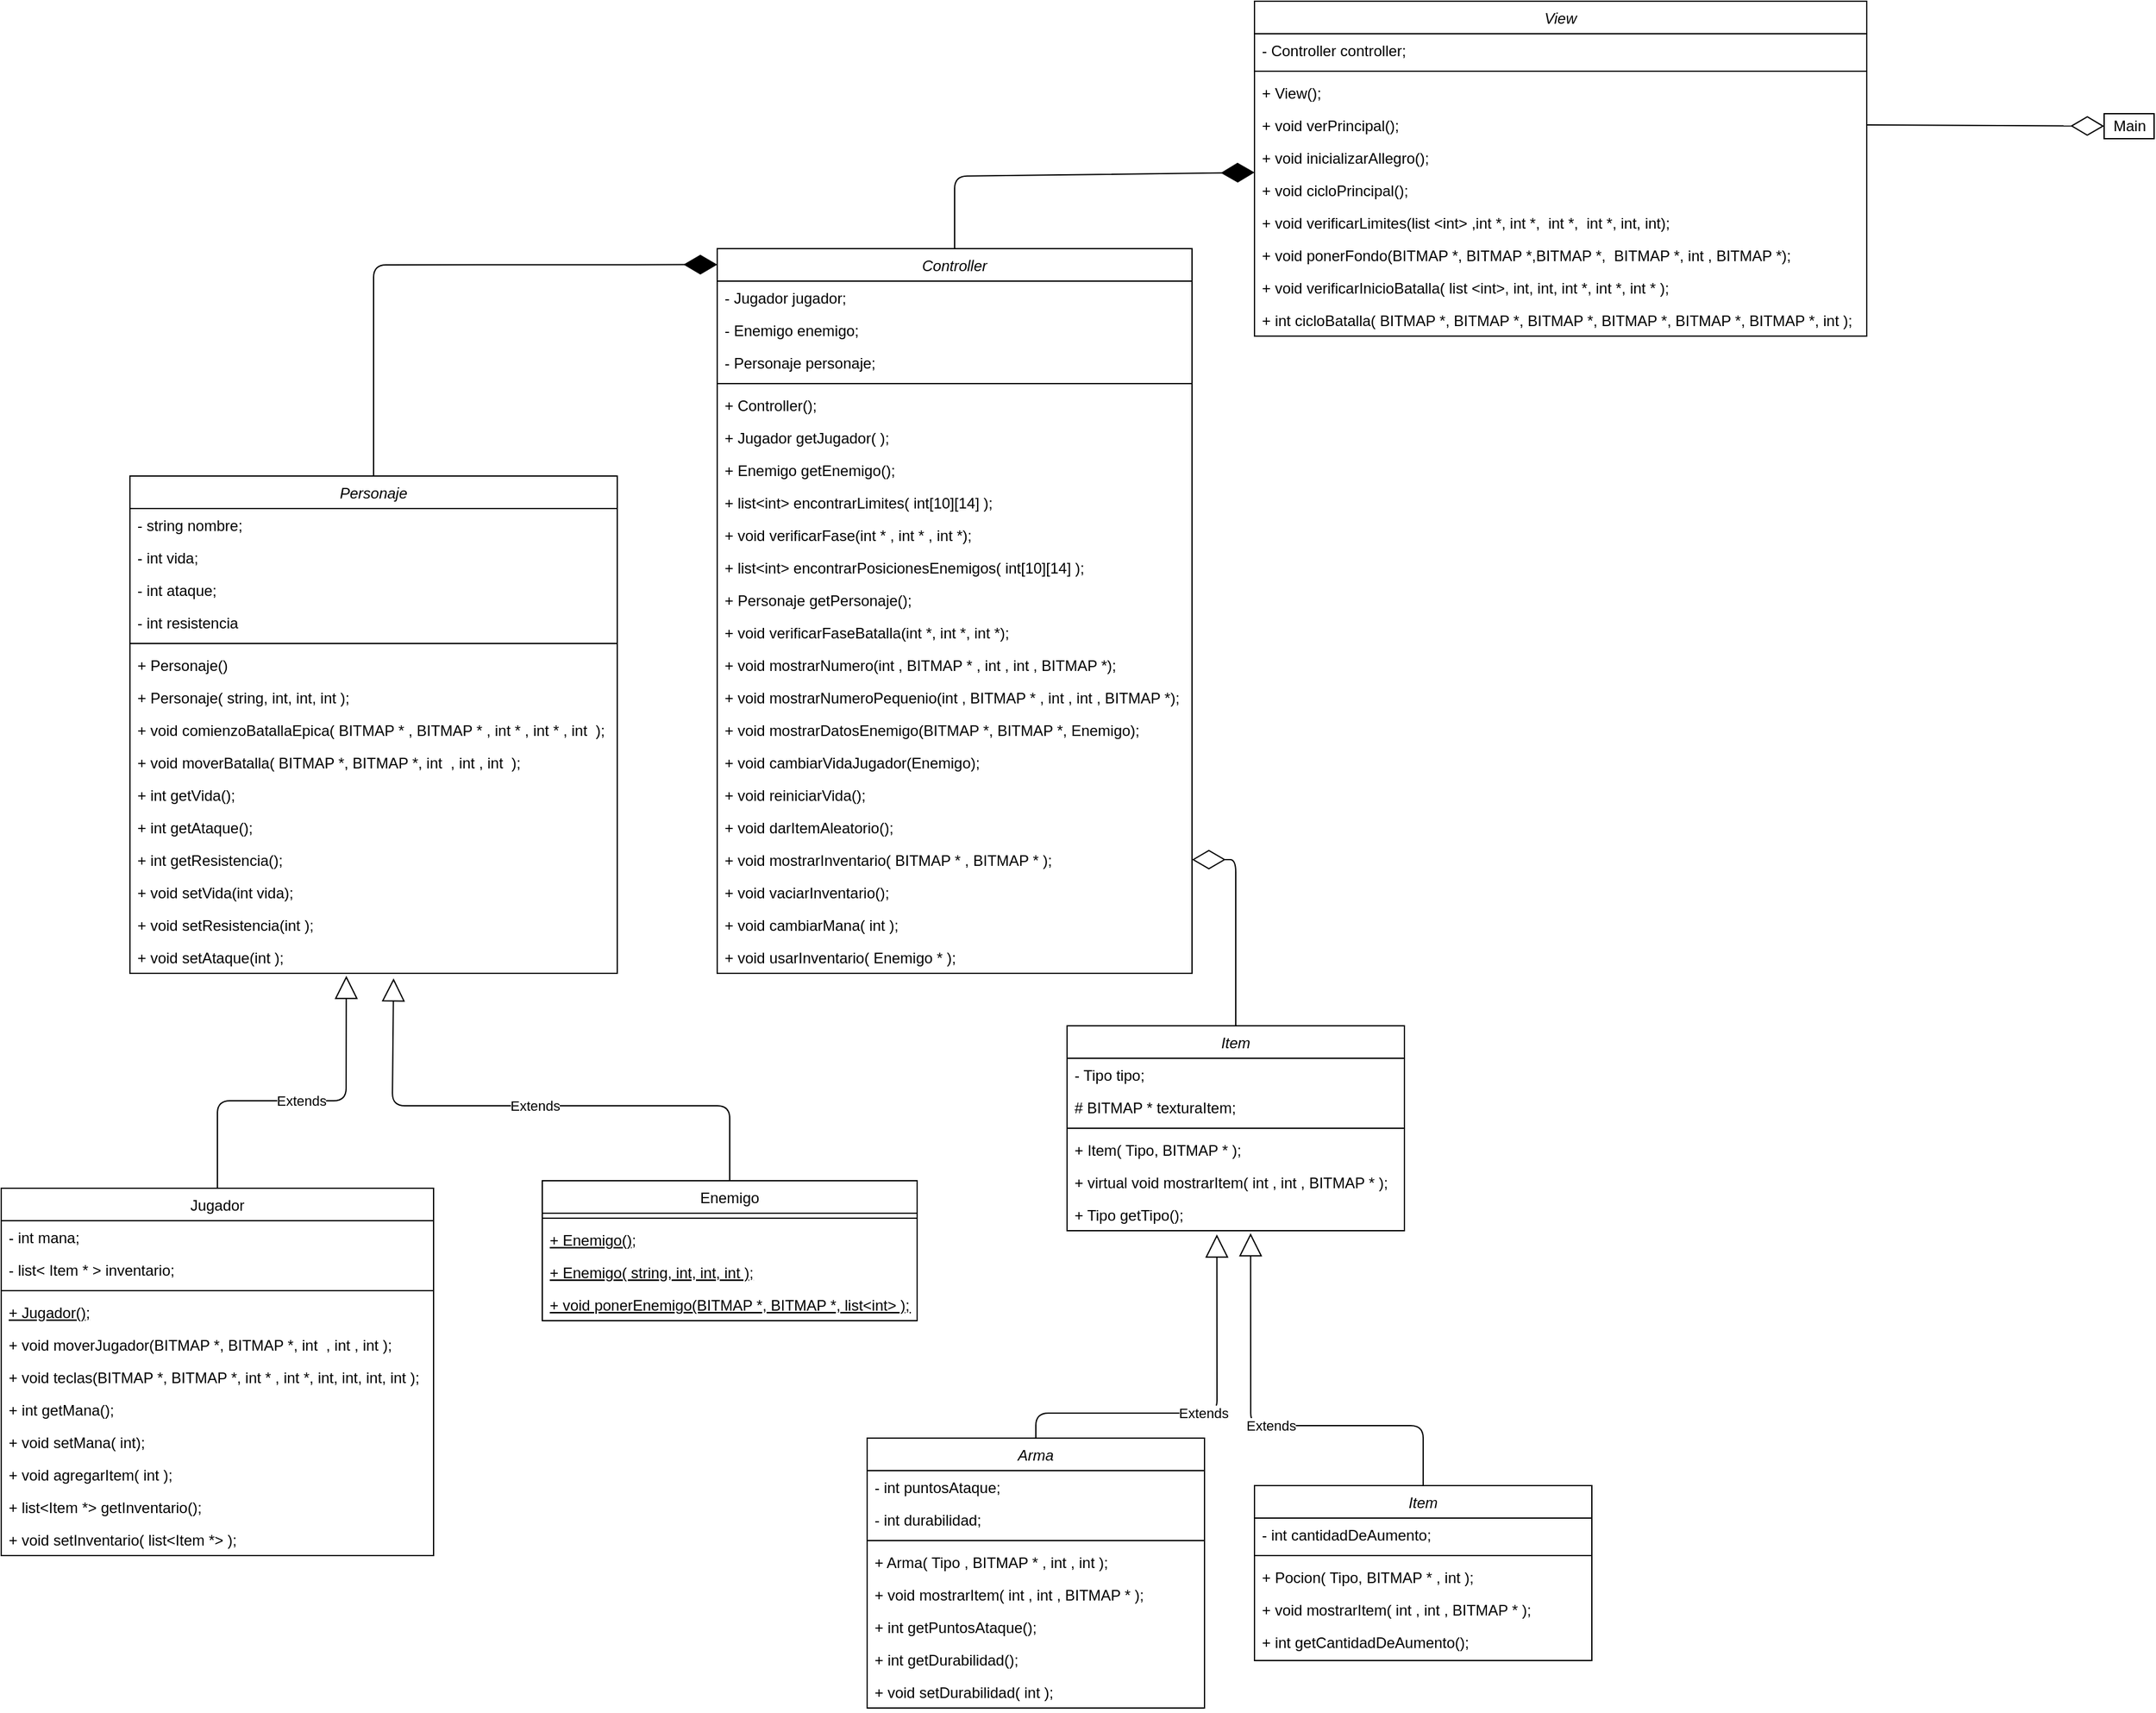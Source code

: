 <mxfile version="14.7.3" type="github">
  <diagram id="C5RBs43oDa-KdzZeNtuy" name="Page-1">
    <mxGraphModel dx="1422" dy="794" grid="1" gridSize="10" guides="1" tooltips="1" connect="1" arrows="1" fold="1" page="1" pageScale="1" pageWidth="1200" pageHeight="1920" math="0" shadow="0">
      <root>
        <mxCell id="WIyWlLk6GJQsqaUBKTNV-0" />
        <mxCell id="WIyWlLk6GJQsqaUBKTNV-1" parent="WIyWlLk6GJQsqaUBKTNV-0" />
        <mxCell id="zkfFHV4jXpPFQw0GAbJ--0" value="Personaje" style="swimlane;fontStyle=2;align=center;verticalAlign=top;childLayout=stackLayout;horizontal=1;startSize=26;horizontalStack=0;resizeParent=1;resizeLast=0;collapsible=1;marginBottom=0;rounded=0;shadow=0;strokeWidth=1;" parent="WIyWlLk6GJQsqaUBKTNV-1" vertex="1">
          <mxGeometry x="530" y="400" width="390" height="398" as="geometry">
            <mxRectangle x="24" y="20" width="160" height="26" as="alternateBounds" />
          </mxGeometry>
        </mxCell>
        <mxCell id="zkfFHV4jXpPFQw0GAbJ--1" value="- string nombre;" style="text;align=left;verticalAlign=top;spacingLeft=4;spacingRight=4;overflow=hidden;rotatable=0;points=[[0,0.5],[1,0.5]];portConstraint=eastwest;" parent="zkfFHV4jXpPFQw0GAbJ--0" vertex="1">
          <mxGeometry y="26" width="390" height="26" as="geometry" />
        </mxCell>
        <mxCell id="zkfFHV4jXpPFQw0GAbJ--2" value="- int vida;" style="text;align=left;verticalAlign=top;spacingLeft=4;spacingRight=4;overflow=hidden;rotatable=0;points=[[0,0.5],[1,0.5]];portConstraint=eastwest;rounded=0;shadow=0;html=0;" parent="zkfFHV4jXpPFQw0GAbJ--0" vertex="1">
          <mxGeometry y="52" width="390" height="26" as="geometry" />
        </mxCell>
        <mxCell id="zkfFHV4jXpPFQw0GAbJ--3" value="- int ataque;" style="text;align=left;verticalAlign=top;spacingLeft=4;spacingRight=4;overflow=hidden;rotatable=0;points=[[0,0.5],[1,0.5]];portConstraint=eastwest;rounded=0;shadow=0;html=0;" parent="zkfFHV4jXpPFQw0GAbJ--0" vertex="1">
          <mxGeometry y="78" width="390" height="26" as="geometry" />
        </mxCell>
        <mxCell id="rEMpUT1EceFs5dkApkyK-1" value="- int resistencia" style="text;align=left;verticalAlign=top;spacingLeft=4;spacingRight=4;overflow=hidden;rotatable=0;points=[[0,0.5],[1,0.5]];portConstraint=eastwest;rounded=0;shadow=0;html=0;" vertex="1" parent="zkfFHV4jXpPFQw0GAbJ--0">
          <mxGeometry y="104" width="390" height="26" as="geometry" />
        </mxCell>
        <mxCell id="zkfFHV4jXpPFQw0GAbJ--4" value="" style="line;html=1;strokeWidth=1;align=left;verticalAlign=middle;spacingTop=-1;spacingLeft=3;spacingRight=3;rotatable=0;labelPosition=right;points=[];portConstraint=eastwest;" parent="zkfFHV4jXpPFQw0GAbJ--0" vertex="1">
          <mxGeometry y="130" width="390" height="8" as="geometry" />
        </mxCell>
        <mxCell id="zkfFHV4jXpPFQw0GAbJ--5" value="+ Personaje()" style="text;align=left;verticalAlign=top;spacingLeft=4;spacingRight=4;overflow=hidden;rotatable=0;points=[[0,0.5],[1,0.5]];portConstraint=eastwest;" parent="zkfFHV4jXpPFQw0GAbJ--0" vertex="1">
          <mxGeometry y="138" width="390" height="26" as="geometry" />
        </mxCell>
        <mxCell id="rEMpUT1EceFs5dkApkyK-3" value="+ Personaje( string, int, int, int );" style="text;align=left;verticalAlign=top;spacingLeft=4;spacingRight=4;overflow=hidden;rotatable=0;points=[[0,0.5],[1,0.5]];portConstraint=eastwest;" vertex="1" parent="zkfFHV4jXpPFQw0GAbJ--0">
          <mxGeometry y="164" width="390" height="26" as="geometry" />
        </mxCell>
        <mxCell id="rEMpUT1EceFs5dkApkyK-5" value="+ void comienzoBatallaEpica( BITMAP * , BITMAP * , int * , int * , int  );" style="text;align=left;verticalAlign=top;spacingLeft=4;spacingRight=4;overflow=hidden;rotatable=0;points=[[0,0.5],[1,0.5]];portConstraint=eastwest;" vertex="1" parent="zkfFHV4jXpPFQw0GAbJ--0">
          <mxGeometry y="190" width="390" height="26" as="geometry" />
        </mxCell>
        <mxCell id="rEMpUT1EceFs5dkApkyK-6" value="+ void moverBatalla( BITMAP *, BITMAP *, int  , int , int  );" style="text;align=left;verticalAlign=top;spacingLeft=4;spacingRight=4;overflow=hidden;rotatable=0;points=[[0,0.5],[1,0.5]];portConstraint=eastwest;" vertex="1" parent="zkfFHV4jXpPFQw0GAbJ--0">
          <mxGeometry y="216" width="390" height="26" as="geometry" />
        </mxCell>
        <mxCell id="rEMpUT1EceFs5dkApkyK-7" value="+ int getVida();" style="text;align=left;verticalAlign=top;spacingLeft=4;spacingRight=4;overflow=hidden;rotatable=0;points=[[0,0.5],[1,0.5]];portConstraint=eastwest;" vertex="1" parent="zkfFHV4jXpPFQw0GAbJ--0">
          <mxGeometry y="242" width="390" height="26" as="geometry" />
        </mxCell>
        <mxCell id="rEMpUT1EceFs5dkApkyK-8" value="+ int getAtaque();" style="text;align=left;verticalAlign=top;spacingLeft=4;spacingRight=4;overflow=hidden;rotatable=0;points=[[0,0.5],[1,0.5]];portConstraint=eastwest;" vertex="1" parent="zkfFHV4jXpPFQw0GAbJ--0">
          <mxGeometry y="268" width="390" height="26" as="geometry" />
        </mxCell>
        <mxCell id="rEMpUT1EceFs5dkApkyK-9" value="+ int getResistencia();" style="text;align=left;verticalAlign=top;spacingLeft=4;spacingRight=4;overflow=hidden;rotatable=0;points=[[0,0.5],[1,0.5]];portConstraint=eastwest;" vertex="1" parent="zkfFHV4jXpPFQw0GAbJ--0">
          <mxGeometry y="294" width="390" height="26" as="geometry" />
        </mxCell>
        <mxCell id="rEMpUT1EceFs5dkApkyK-15" value="+ void setVida(int vida);" style="text;align=left;verticalAlign=top;spacingLeft=4;spacingRight=4;overflow=hidden;rotatable=0;points=[[0,0.5],[1,0.5]];portConstraint=eastwest;" vertex="1" parent="zkfFHV4jXpPFQw0GAbJ--0">
          <mxGeometry y="320" width="390" height="26" as="geometry" />
        </mxCell>
        <mxCell id="rEMpUT1EceFs5dkApkyK-16" value="+ void setResistencia(int );" style="text;align=left;verticalAlign=top;spacingLeft=4;spacingRight=4;overflow=hidden;rotatable=0;points=[[0,0.5],[1,0.5]];portConstraint=eastwest;" vertex="1" parent="zkfFHV4jXpPFQw0GAbJ--0">
          <mxGeometry y="346" width="390" height="26" as="geometry" />
        </mxCell>
        <mxCell id="rEMpUT1EceFs5dkApkyK-4" value="+ void setAtaque(int );" style="text;align=left;verticalAlign=top;spacingLeft=4;spacingRight=4;overflow=hidden;rotatable=0;points=[[0,0.5],[1,0.5]];portConstraint=eastwest;" vertex="1" parent="zkfFHV4jXpPFQw0GAbJ--0">
          <mxGeometry y="372" width="390" height="26" as="geometry" />
        </mxCell>
        <mxCell id="zkfFHV4jXpPFQw0GAbJ--6" value="Jugador" style="swimlane;fontStyle=0;align=center;verticalAlign=top;childLayout=stackLayout;horizontal=1;startSize=26;horizontalStack=0;resizeParent=1;resizeLast=0;collapsible=1;marginBottom=0;rounded=0;shadow=0;strokeWidth=1;" parent="WIyWlLk6GJQsqaUBKTNV-1" vertex="1">
          <mxGeometry x="427" y="970" width="346" height="294" as="geometry">
            <mxRectangle x="130" y="380" width="160" height="26" as="alternateBounds" />
          </mxGeometry>
        </mxCell>
        <mxCell id="zkfFHV4jXpPFQw0GAbJ--7" value="- int mana;" style="text;align=left;verticalAlign=top;spacingLeft=4;spacingRight=4;overflow=hidden;rotatable=0;points=[[0,0.5],[1,0.5]];portConstraint=eastwest;" parent="zkfFHV4jXpPFQw0GAbJ--6" vertex="1">
          <mxGeometry y="26" width="346" height="26" as="geometry" />
        </mxCell>
        <mxCell id="zkfFHV4jXpPFQw0GAbJ--8" value="- list&lt; Item * &gt; inventario;" style="text;align=left;verticalAlign=top;spacingLeft=4;spacingRight=4;overflow=hidden;rotatable=0;points=[[0,0.5],[1,0.5]];portConstraint=eastwest;rounded=0;shadow=0;html=0;" parent="zkfFHV4jXpPFQw0GAbJ--6" vertex="1">
          <mxGeometry y="52" width="346" height="26" as="geometry" />
        </mxCell>
        <mxCell id="zkfFHV4jXpPFQw0GAbJ--9" value="" style="line;html=1;strokeWidth=1;align=left;verticalAlign=middle;spacingTop=-1;spacingLeft=3;spacingRight=3;rotatable=0;labelPosition=right;points=[];portConstraint=eastwest;" parent="zkfFHV4jXpPFQw0GAbJ--6" vertex="1">
          <mxGeometry y="78" width="346" height="8" as="geometry" />
        </mxCell>
        <mxCell id="zkfFHV4jXpPFQw0GAbJ--10" value="+ Jugador();" style="text;align=left;verticalAlign=top;spacingLeft=4;spacingRight=4;overflow=hidden;rotatable=0;points=[[0,0.5],[1,0.5]];portConstraint=eastwest;fontStyle=4" parent="zkfFHV4jXpPFQw0GAbJ--6" vertex="1">
          <mxGeometry y="86" width="346" height="26" as="geometry" />
        </mxCell>
        <mxCell id="zkfFHV4jXpPFQw0GAbJ--11" value="+ void moverJugador(BITMAP *, BITMAP *, int  , int , int );" style="text;align=left;verticalAlign=top;spacingLeft=4;spacingRight=4;overflow=hidden;rotatable=0;points=[[0,0.5],[1,0.5]];portConstraint=eastwest;" parent="zkfFHV4jXpPFQw0GAbJ--6" vertex="1">
          <mxGeometry y="112" width="346" height="26" as="geometry" />
        </mxCell>
        <mxCell id="rEMpUT1EceFs5dkApkyK-18" value="+ void teclas(BITMAP *, BITMAP *, int * , int *, int, int, int, int );" style="text;align=left;verticalAlign=top;spacingLeft=4;spacingRight=4;overflow=hidden;rotatable=0;points=[[0,0.5],[1,0.5]];portConstraint=eastwest;" vertex="1" parent="zkfFHV4jXpPFQw0GAbJ--6">
          <mxGeometry y="138" width="346" height="26" as="geometry" />
        </mxCell>
        <mxCell id="rEMpUT1EceFs5dkApkyK-19" value="+ int getMana();" style="text;align=left;verticalAlign=top;spacingLeft=4;spacingRight=4;overflow=hidden;rotatable=0;points=[[0,0.5],[1,0.5]];portConstraint=eastwest;" vertex="1" parent="zkfFHV4jXpPFQw0GAbJ--6">
          <mxGeometry y="164" width="346" height="26" as="geometry" />
        </mxCell>
        <mxCell id="rEMpUT1EceFs5dkApkyK-20" value="+ void setMana( int);" style="text;align=left;verticalAlign=top;spacingLeft=4;spacingRight=4;overflow=hidden;rotatable=0;points=[[0,0.5],[1,0.5]];portConstraint=eastwest;" vertex="1" parent="zkfFHV4jXpPFQw0GAbJ--6">
          <mxGeometry y="190" width="346" height="26" as="geometry" />
        </mxCell>
        <mxCell id="rEMpUT1EceFs5dkApkyK-21" value="+ void agregarItem( int );" style="text;align=left;verticalAlign=top;spacingLeft=4;spacingRight=4;overflow=hidden;rotatable=0;points=[[0,0.5],[1,0.5]];portConstraint=eastwest;" vertex="1" parent="zkfFHV4jXpPFQw0GAbJ--6">
          <mxGeometry y="216" width="346" height="26" as="geometry" />
        </mxCell>
        <mxCell id="rEMpUT1EceFs5dkApkyK-22" value="+ list&lt;Item *&gt; getInventario();" style="text;align=left;verticalAlign=top;spacingLeft=4;spacingRight=4;overflow=hidden;rotatable=0;points=[[0,0.5],[1,0.5]];portConstraint=eastwest;" vertex="1" parent="zkfFHV4jXpPFQw0GAbJ--6">
          <mxGeometry y="242" width="346" height="26" as="geometry" />
        </mxCell>
        <mxCell id="rEMpUT1EceFs5dkApkyK-23" value="+ void setInventario( list&lt;Item *&gt; );" style="text;align=left;verticalAlign=top;spacingLeft=4;spacingRight=4;overflow=hidden;rotatable=0;points=[[0,0.5],[1,0.5]];portConstraint=eastwest;" vertex="1" parent="zkfFHV4jXpPFQw0GAbJ--6">
          <mxGeometry y="268" width="346" height="26" as="geometry" />
        </mxCell>
        <mxCell id="zkfFHV4jXpPFQw0GAbJ--13" value="Enemigo" style="swimlane;fontStyle=0;align=center;verticalAlign=top;childLayout=stackLayout;horizontal=1;startSize=26;horizontalStack=0;resizeParent=1;resizeLast=0;collapsible=1;marginBottom=0;rounded=0;shadow=0;strokeWidth=1;" parent="WIyWlLk6GJQsqaUBKTNV-1" vertex="1">
          <mxGeometry x="860" y="964" width="300" height="112" as="geometry">
            <mxRectangle x="340" y="380" width="170" height="26" as="alternateBounds" />
          </mxGeometry>
        </mxCell>
        <mxCell id="zkfFHV4jXpPFQw0GAbJ--15" value="" style="line;html=1;strokeWidth=1;align=left;verticalAlign=middle;spacingTop=-1;spacingLeft=3;spacingRight=3;rotatable=0;labelPosition=right;points=[];portConstraint=eastwest;" parent="zkfFHV4jXpPFQw0GAbJ--13" vertex="1">
          <mxGeometry y="26" width="300" height="8" as="geometry" />
        </mxCell>
        <mxCell id="rEMpUT1EceFs5dkApkyK-25" value="+ Enemigo();" style="text;align=left;verticalAlign=top;spacingLeft=4;spacingRight=4;overflow=hidden;rotatable=0;points=[[0,0.5],[1,0.5]];portConstraint=eastwest;fontStyle=4" vertex="1" parent="zkfFHV4jXpPFQw0GAbJ--13">
          <mxGeometry y="34" width="300" height="26" as="geometry" />
        </mxCell>
        <mxCell id="rEMpUT1EceFs5dkApkyK-26" value="+ Enemigo( string, int, int, int );" style="text;align=left;verticalAlign=top;spacingLeft=4;spacingRight=4;overflow=hidden;rotatable=0;points=[[0,0.5],[1,0.5]];portConstraint=eastwest;fontStyle=4" vertex="1" parent="zkfFHV4jXpPFQw0GAbJ--13">
          <mxGeometry y="60" width="300" height="26" as="geometry" />
        </mxCell>
        <mxCell id="rEMpUT1EceFs5dkApkyK-27" value="+ void ponerEnemigo(BITMAP *, BITMAP *, list&lt;int&gt; );  " style="text;align=left;verticalAlign=top;spacingLeft=4;spacingRight=4;overflow=hidden;rotatable=0;points=[[0,0.5],[1,0.5]];portConstraint=eastwest;fontStyle=4;" vertex="1" parent="zkfFHV4jXpPFQw0GAbJ--13">
          <mxGeometry y="86" width="300" height="26" as="geometry" />
        </mxCell>
        <mxCell id="rEMpUT1EceFs5dkApkyK-28" value="Item" style="swimlane;fontStyle=2;align=center;verticalAlign=top;childLayout=stackLayout;horizontal=1;startSize=26;horizontalStack=0;resizeParent=1;resizeLast=0;collapsible=1;marginBottom=0;rounded=0;shadow=0;strokeWidth=1;" vertex="1" parent="WIyWlLk6GJQsqaUBKTNV-1">
          <mxGeometry x="1280" y="840" width="270" height="164" as="geometry">
            <mxRectangle x="24" y="20" width="160" height="26" as="alternateBounds" />
          </mxGeometry>
        </mxCell>
        <mxCell id="rEMpUT1EceFs5dkApkyK-29" value="- Tipo tipo;" style="text;align=left;verticalAlign=top;spacingLeft=4;spacingRight=4;overflow=hidden;rotatable=0;points=[[0,0.5],[1,0.5]];portConstraint=eastwest;" vertex="1" parent="rEMpUT1EceFs5dkApkyK-28">
          <mxGeometry y="26" width="270" height="26" as="geometry" />
        </mxCell>
        <mxCell id="rEMpUT1EceFs5dkApkyK-44" value="# BITMAP * texturaItem;" style="text;align=left;verticalAlign=top;spacingLeft=4;spacingRight=4;overflow=hidden;rotatable=0;points=[[0,0.5],[1,0.5]];portConstraint=eastwest;" vertex="1" parent="rEMpUT1EceFs5dkApkyK-28">
          <mxGeometry y="52" width="270" height="26" as="geometry" />
        </mxCell>
        <mxCell id="rEMpUT1EceFs5dkApkyK-33" value="" style="line;html=1;strokeWidth=1;align=left;verticalAlign=middle;spacingTop=-1;spacingLeft=3;spacingRight=3;rotatable=0;labelPosition=right;points=[];portConstraint=eastwest;" vertex="1" parent="rEMpUT1EceFs5dkApkyK-28">
          <mxGeometry y="78" width="270" height="8" as="geometry" />
        </mxCell>
        <mxCell id="rEMpUT1EceFs5dkApkyK-41" value="+ Item( Tipo, BITMAP * );" style="text;align=left;verticalAlign=top;spacingLeft=4;spacingRight=4;overflow=hidden;rotatable=0;points=[[0,0.5],[1,0.5]];portConstraint=eastwest;" vertex="1" parent="rEMpUT1EceFs5dkApkyK-28">
          <mxGeometry y="86" width="270" height="26" as="geometry" />
        </mxCell>
        <mxCell id="rEMpUT1EceFs5dkApkyK-42" value="+ virtual void mostrarItem( int , int , BITMAP * );" style="text;align=left;verticalAlign=top;spacingLeft=4;spacingRight=4;overflow=hidden;rotatable=0;points=[[0,0.5],[1,0.5]];portConstraint=eastwest;" vertex="1" parent="rEMpUT1EceFs5dkApkyK-28">
          <mxGeometry y="112" width="270" height="26" as="geometry" />
        </mxCell>
        <mxCell id="rEMpUT1EceFs5dkApkyK-43" value="+ Tipo getTipo();" style="text;align=left;verticalAlign=top;spacingLeft=4;spacingRight=4;overflow=hidden;rotatable=0;points=[[0,0.5],[1,0.5]];portConstraint=eastwest;" vertex="1" parent="rEMpUT1EceFs5dkApkyK-28">
          <mxGeometry y="138" width="270" height="26" as="geometry" />
        </mxCell>
        <mxCell id="rEMpUT1EceFs5dkApkyK-45" value="Arma" style="swimlane;fontStyle=2;align=center;verticalAlign=top;childLayout=stackLayout;horizontal=1;startSize=26;horizontalStack=0;resizeParent=1;resizeLast=0;collapsible=1;marginBottom=0;rounded=0;shadow=0;strokeWidth=1;" vertex="1" parent="WIyWlLk6GJQsqaUBKTNV-1">
          <mxGeometry x="1120" y="1170" width="270" height="216" as="geometry">
            <mxRectangle x="24" y="20" width="160" height="26" as="alternateBounds" />
          </mxGeometry>
        </mxCell>
        <mxCell id="rEMpUT1EceFs5dkApkyK-46" value="- int puntosAtaque;" style="text;align=left;verticalAlign=top;spacingLeft=4;spacingRight=4;overflow=hidden;rotatable=0;points=[[0,0.5],[1,0.5]];portConstraint=eastwest;" vertex="1" parent="rEMpUT1EceFs5dkApkyK-45">
          <mxGeometry y="26" width="270" height="26" as="geometry" />
        </mxCell>
        <mxCell id="rEMpUT1EceFs5dkApkyK-47" value="- int durabilidad;" style="text;align=left;verticalAlign=top;spacingLeft=4;spacingRight=4;overflow=hidden;rotatable=0;points=[[0,0.5],[1,0.5]];portConstraint=eastwest;" vertex="1" parent="rEMpUT1EceFs5dkApkyK-45">
          <mxGeometry y="52" width="270" height="26" as="geometry" />
        </mxCell>
        <mxCell id="rEMpUT1EceFs5dkApkyK-48" value="" style="line;html=1;strokeWidth=1;align=left;verticalAlign=middle;spacingTop=-1;spacingLeft=3;spacingRight=3;rotatable=0;labelPosition=right;points=[];portConstraint=eastwest;" vertex="1" parent="rEMpUT1EceFs5dkApkyK-45">
          <mxGeometry y="78" width="270" height="8" as="geometry" />
        </mxCell>
        <mxCell id="rEMpUT1EceFs5dkApkyK-49" value="+ Arma( Tipo , BITMAP * , int , int );" style="text;align=left;verticalAlign=top;spacingLeft=4;spacingRight=4;overflow=hidden;rotatable=0;points=[[0,0.5],[1,0.5]];portConstraint=eastwest;" vertex="1" parent="rEMpUT1EceFs5dkApkyK-45">
          <mxGeometry y="86" width="270" height="26" as="geometry" />
        </mxCell>
        <mxCell id="rEMpUT1EceFs5dkApkyK-50" value="+ void mostrarItem( int , int , BITMAP * );" style="text;align=left;verticalAlign=top;spacingLeft=4;spacingRight=4;overflow=hidden;rotatable=0;points=[[0,0.5],[1,0.5]];portConstraint=eastwest;" vertex="1" parent="rEMpUT1EceFs5dkApkyK-45">
          <mxGeometry y="112" width="270" height="26" as="geometry" />
        </mxCell>
        <mxCell id="rEMpUT1EceFs5dkApkyK-51" value="+ int getPuntosAtaque();" style="text;align=left;verticalAlign=top;spacingLeft=4;spacingRight=4;overflow=hidden;rotatable=0;points=[[0,0.5],[1,0.5]];portConstraint=eastwest;" vertex="1" parent="rEMpUT1EceFs5dkApkyK-45">
          <mxGeometry y="138" width="270" height="26" as="geometry" />
        </mxCell>
        <mxCell id="rEMpUT1EceFs5dkApkyK-52" value="+ int getDurabilidad();" style="text;align=left;verticalAlign=top;spacingLeft=4;spacingRight=4;overflow=hidden;rotatable=0;points=[[0,0.5],[1,0.5]];portConstraint=eastwest;" vertex="1" parent="rEMpUT1EceFs5dkApkyK-45">
          <mxGeometry y="164" width="270" height="26" as="geometry" />
        </mxCell>
        <mxCell id="rEMpUT1EceFs5dkApkyK-53" value="+ void setDurabilidad( int );" style="text;align=left;verticalAlign=top;spacingLeft=4;spacingRight=4;overflow=hidden;rotatable=0;points=[[0,0.5],[1,0.5]];portConstraint=eastwest;" vertex="1" parent="rEMpUT1EceFs5dkApkyK-45">
          <mxGeometry y="190" width="270" height="26" as="geometry" />
        </mxCell>
        <mxCell id="rEMpUT1EceFs5dkApkyK-55" value="Item" style="swimlane;fontStyle=2;align=center;verticalAlign=top;childLayout=stackLayout;horizontal=1;startSize=26;horizontalStack=0;resizeParent=1;resizeLast=0;collapsible=1;marginBottom=0;rounded=0;shadow=0;strokeWidth=1;" vertex="1" parent="WIyWlLk6GJQsqaUBKTNV-1">
          <mxGeometry x="1430" y="1208" width="270" height="140" as="geometry">
            <mxRectangle x="24" y="20" width="160" height="26" as="alternateBounds" />
          </mxGeometry>
        </mxCell>
        <mxCell id="rEMpUT1EceFs5dkApkyK-57" value="- int cantidadDeAumento;" style="text;align=left;verticalAlign=top;spacingLeft=4;spacingRight=4;overflow=hidden;rotatable=0;points=[[0,0.5],[1,0.5]];portConstraint=eastwest;" vertex="1" parent="rEMpUT1EceFs5dkApkyK-55">
          <mxGeometry y="26" width="270" height="26" as="geometry" />
        </mxCell>
        <mxCell id="rEMpUT1EceFs5dkApkyK-58" value="" style="line;html=1;strokeWidth=1;align=left;verticalAlign=middle;spacingTop=-1;spacingLeft=3;spacingRight=3;rotatable=0;labelPosition=right;points=[];portConstraint=eastwest;" vertex="1" parent="rEMpUT1EceFs5dkApkyK-55">
          <mxGeometry y="52" width="270" height="8" as="geometry" />
        </mxCell>
        <mxCell id="rEMpUT1EceFs5dkApkyK-59" value="+ Pocion( Tipo, BITMAP * , int );" style="text;align=left;verticalAlign=top;spacingLeft=4;spacingRight=4;overflow=hidden;rotatable=0;points=[[0,0.5],[1,0.5]];portConstraint=eastwest;" vertex="1" parent="rEMpUT1EceFs5dkApkyK-55">
          <mxGeometry y="60" width="270" height="26" as="geometry" />
        </mxCell>
        <mxCell id="rEMpUT1EceFs5dkApkyK-60" value="+ void mostrarItem( int , int , BITMAP * );" style="text;align=left;verticalAlign=top;spacingLeft=4;spacingRight=4;overflow=hidden;rotatable=0;points=[[0,0.5],[1,0.5]];portConstraint=eastwest;" vertex="1" parent="rEMpUT1EceFs5dkApkyK-55">
          <mxGeometry y="86" width="270" height="26" as="geometry" />
        </mxCell>
        <mxCell id="rEMpUT1EceFs5dkApkyK-61" value="+ int getCantidadDeAumento();" style="text;align=left;verticalAlign=top;spacingLeft=4;spacingRight=4;overflow=hidden;rotatable=0;points=[[0,0.5],[1,0.5]];portConstraint=eastwest;" vertex="1" parent="rEMpUT1EceFs5dkApkyK-55">
          <mxGeometry y="112" width="270" height="26" as="geometry" />
        </mxCell>
        <mxCell id="rEMpUT1EceFs5dkApkyK-64" value="Controller" style="swimlane;fontStyle=2;align=center;verticalAlign=top;childLayout=stackLayout;horizontal=1;startSize=26;horizontalStack=0;resizeParent=1;resizeLast=0;collapsible=1;marginBottom=0;rounded=0;shadow=0;strokeWidth=1;" vertex="1" parent="WIyWlLk6GJQsqaUBKTNV-1">
          <mxGeometry x="1000" y="218" width="380" height="580" as="geometry">
            <mxRectangle x="24" y="20" width="160" height="26" as="alternateBounds" />
          </mxGeometry>
        </mxCell>
        <mxCell id="rEMpUT1EceFs5dkApkyK-65" value="- Jugador jugador;" style="text;align=left;verticalAlign=top;spacingLeft=4;spacingRight=4;overflow=hidden;rotatable=0;points=[[0,0.5],[1,0.5]];portConstraint=eastwest;" vertex="1" parent="rEMpUT1EceFs5dkApkyK-64">
          <mxGeometry y="26" width="380" height="26" as="geometry" />
        </mxCell>
        <mxCell id="rEMpUT1EceFs5dkApkyK-66" value="- Enemigo enemigo;" style="text;align=left;verticalAlign=top;spacingLeft=4;spacingRight=4;overflow=hidden;rotatable=0;points=[[0,0.5],[1,0.5]];portConstraint=eastwest;" vertex="1" parent="rEMpUT1EceFs5dkApkyK-64">
          <mxGeometry y="52" width="380" height="26" as="geometry" />
        </mxCell>
        <mxCell id="rEMpUT1EceFs5dkApkyK-73" value="- Personaje personaje;" style="text;align=left;verticalAlign=top;spacingLeft=4;spacingRight=4;overflow=hidden;rotatable=0;points=[[0,0.5],[1,0.5]];portConstraint=eastwest;" vertex="1" parent="rEMpUT1EceFs5dkApkyK-64">
          <mxGeometry y="78" width="380" height="26" as="geometry" />
        </mxCell>
        <mxCell id="rEMpUT1EceFs5dkApkyK-67" value="" style="line;html=1;strokeWidth=1;align=left;verticalAlign=middle;spacingTop=-1;spacingLeft=3;spacingRight=3;rotatable=0;labelPosition=right;points=[];portConstraint=eastwest;" vertex="1" parent="rEMpUT1EceFs5dkApkyK-64">
          <mxGeometry y="104" width="380" height="8" as="geometry" />
        </mxCell>
        <mxCell id="rEMpUT1EceFs5dkApkyK-68" value="+ Controller();" style="text;align=left;verticalAlign=top;spacingLeft=4;spacingRight=4;overflow=hidden;rotatable=0;points=[[0,0.5],[1,0.5]];portConstraint=eastwest;" vertex="1" parent="rEMpUT1EceFs5dkApkyK-64">
          <mxGeometry y="112" width="380" height="26" as="geometry" />
        </mxCell>
        <mxCell id="rEMpUT1EceFs5dkApkyK-69" value="+ Jugador getJugador( );" style="text;align=left;verticalAlign=top;spacingLeft=4;spacingRight=4;overflow=hidden;rotatable=0;points=[[0,0.5],[1,0.5]];portConstraint=eastwest;" vertex="1" parent="rEMpUT1EceFs5dkApkyK-64">
          <mxGeometry y="138" width="380" height="26" as="geometry" />
        </mxCell>
        <mxCell id="rEMpUT1EceFs5dkApkyK-70" value="+ Enemigo getEnemigo();" style="text;align=left;verticalAlign=top;spacingLeft=4;spacingRight=4;overflow=hidden;rotatable=0;points=[[0,0.5],[1,0.5]];portConstraint=eastwest;" vertex="1" parent="rEMpUT1EceFs5dkApkyK-64">
          <mxGeometry y="164" width="380" height="26" as="geometry" />
        </mxCell>
        <mxCell id="rEMpUT1EceFs5dkApkyK-71" value="+ list&lt;int&gt; encontrarLimites( int[10][14] );" style="text;align=left;verticalAlign=top;spacingLeft=4;spacingRight=4;overflow=hidden;rotatable=0;points=[[0,0.5],[1,0.5]];portConstraint=eastwest;" vertex="1" parent="rEMpUT1EceFs5dkApkyK-64">
          <mxGeometry y="190" width="380" height="26" as="geometry" />
        </mxCell>
        <mxCell id="rEMpUT1EceFs5dkApkyK-72" value="+ void verificarFase(int * , int * , int *);" style="text;align=left;verticalAlign=top;spacingLeft=4;spacingRight=4;overflow=hidden;rotatable=0;points=[[0,0.5],[1,0.5]];portConstraint=eastwest;" vertex="1" parent="rEMpUT1EceFs5dkApkyK-64">
          <mxGeometry y="216" width="380" height="26" as="geometry" />
        </mxCell>
        <mxCell id="rEMpUT1EceFs5dkApkyK-74" value="+ list&lt;int&gt; encontrarPosicionesEnemigos( int[10][14] );" style="text;align=left;verticalAlign=top;spacingLeft=4;spacingRight=4;overflow=hidden;rotatable=0;points=[[0,0.5],[1,0.5]];portConstraint=eastwest;" vertex="1" parent="rEMpUT1EceFs5dkApkyK-64">
          <mxGeometry y="242" width="380" height="26" as="geometry" />
        </mxCell>
        <mxCell id="rEMpUT1EceFs5dkApkyK-75" value="+ Personaje getPersonaje();" style="text;align=left;verticalAlign=top;spacingLeft=4;spacingRight=4;overflow=hidden;rotatable=0;points=[[0,0.5],[1,0.5]];portConstraint=eastwest;" vertex="1" parent="rEMpUT1EceFs5dkApkyK-64">
          <mxGeometry y="268" width="380" height="26" as="geometry" />
        </mxCell>
        <mxCell id="rEMpUT1EceFs5dkApkyK-76" value="+ void verificarFaseBatalla(int *, int *, int *);" style="text;align=left;verticalAlign=top;spacingLeft=4;spacingRight=4;overflow=hidden;rotatable=0;points=[[0,0.5],[1,0.5]];portConstraint=eastwest;" vertex="1" parent="rEMpUT1EceFs5dkApkyK-64">
          <mxGeometry y="294" width="380" height="26" as="geometry" />
        </mxCell>
        <mxCell id="rEMpUT1EceFs5dkApkyK-77" value="+ void mostrarNumero(int , BITMAP * , int , int , BITMAP *);" style="text;align=left;verticalAlign=top;spacingLeft=4;spacingRight=4;overflow=hidden;rotatable=0;points=[[0,0.5],[1,0.5]];portConstraint=eastwest;" vertex="1" parent="rEMpUT1EceFs5dkApkyK-64">
          <mxGeometry y="320" width="380" height="26" as="geometry" />
        </mxCell>
        <mxCell id="rEMpUT1EceFs5dkApkyK-78" value="+ void mostrarNumeroPequenio(int , BITMAP * , int , int , BITMAP *);" style="text;align=left;verticalAlign=top;spacingLeft=4;spacingRight=4;overflow=hidden;rotatable=0;points=[[0,0.5],[1,0.5]];portConstraint=eastwest;" vertex="1" parent="rEMpUT1EceFs5dkApkyK-64">
          <mxGeometry y="346" width="380" height="26" as="geometry" />
        </mxCell>
        <mxCell id="rEMpUT1EceFs5dkApkyK-79" value="+ void mostrarDatosEnemigo(BITMAP *, BITMAP *, Enemigo);" style="text;align=left;verticalAlign=top;spacingLeft=4;spacingRight=4;overflow=hidden;rotatable=0;points=[[0,0.5],[1,0.5]];portConstraint=eastwest;" vertex="1" parent="rEMpUT1EceFs5dkApkyK-64">
          <mxGeometry y="372" width="380" height="26" as="geometry" />
        </mxCell>
        <mxCell id="rEMpUT1EceFs5dkApkyK-80" value="+ void cambiarVidaJugador(Enemigo);" style="text;align=left;verticalAlign=top;spacingLeft=4;spacingRight=4;overflow=hidden;rotatable=0;points=[[0,0.5],[1,0.5]];portConstraint=eastwest;" vertex="1" parent="rEMpUT1EceFs5dkApkyK-64">
          <mxGeometry y="398" width="380" height="26" as="geometry" />
        </mxCell>
        <mxCell id="rEMpUT1EceFs5dkApkyK-81" value="+ void reiniciarVida();" style="text;align=left;verticalAlign=top;spacingLeft=4;spacingRight=4;overflow=hidden;rotatable=0;points=[[0,0.5],[1,0.5]];portConstraint=eastwest;" vertex="1" parent="rEMpUT1EceFs5dkApkyK-64">
          <mxGeometry y="424" width="380" height="26" as="geometry" />
        </mxCell>
        <mxCell id="rEMpUT1EceFs5dkApkyK-82" value="+ void darItemAleatorio();" style="text;align=left;verticalAlign=top;spacingLeft=4;spacingRight=4;overflow=hidden;rotatable=0;points=[[0,0.5],[1,0.5]];portConstraint=eastwest;" vertex="1" parent="rEMpUT1EceFs5dkApkyK-64">
          <mxGeometry y="450" width="380" height="26" as="geometry" />
        </mxCell>
        <mxCell id="rEMpUT1EceFs5dkApkyK-83" value="+ void mostrarInventario( BITMAP * , BITMAP * );" style="text;align=left;verticalAlign=top;spacingLeft=4;spacingRight=4;overflow=hidden;rotatable=0;points=[[0,0.5],[1,0.5]];portConstraint=eastwest;" vertex="1" parent="rEMpUT1EceFs5dkApkyK-64">
          <mxGeometry y="476" width="380" height="26" as="geometry" />
        </mxCell>
        <mxCell id="rEMpUT1EceFs5dkApkyK-84" value="+ void vaciarInventario();" style="text;align=left;verticalAlign=top;spacingLeft=4;spacingRight=4;overflow=hidden;rotatable=0;points=[[0,0.5],[1,0.5]];portConstraint=eastwest;" vertex="1" parent="rEMpUT1EceFs5dkApkyK-64">
          <mxGeometry y="502" width="380" height="26" as="geometry" />
        </mxCell>
        <mxCell id="rEMpUT1EceFs5dkApkyK-85" value="+ void cambiarMana( int );" style="text;align=left;verticalAlign=top;spacingLeft=4;spacingRight=4;overflow=hidden;rotatable=0;points=[[0,0.5],[1,0.5]];portConstraint=eastwest;" vertex="1" parent="rEMpUT1EceFs5dkApkyK-64">
          <mxGeometry y="528" width="380" height="26" as="geometry" />
        </mxCell>
        <mxCell id="rEMpUT1EceFs5dkApkyK-86" value="+ void usarInventario( Enemigo * );" style="text;align=left;verticalAlign=top;spacingLeft=4;spacingRight=4;overflow=hidden;rotatable=0;points=[[0,0.5],[1,0.5]];portConstraint=eastwest;" vertex="1" parent="rEMpUT1EceFs5dkApkyK-64">
          <mxGeometry y="554" width="380" height="26" as="geometry" />
        </mxCell>
        <mxCell id="rEMpUT1EceFs5dkApkyK-87" value="View" style="swimlane;fontStyle=2;align=center;verticalAlign=top;childLayout=stackLayout;horizontal=1;startSize=26;horizontalStack=0;resizeParent=1;resizeLast=0;collapsible=1;marginBottom=0;rounded=0;shadow=0;strokeWidth=1;" vertex="1" parent="WIyWlLk6GJQsqaUBKTNV-1">
          <mxGeometry x="1430" y="20" width="490" height="268" as="geometry">
            <mxRectangle x="24" y="20" width="160" height="26" as="alternateBounds" />
          </mxGeometry>
        </mxCell>
        <mxCell id="rEMpUT1EceFs5dkApkyK-88" value="- Controller controller;" style="text;align=left;verticalAlign=top;spacingLeft=4;spacingRight=4;overflow=hidden;rotatable=0;points=[[0,0.5],[1,0.5]];portConstraint=eastwest;" vertex="1" parent="rEMpUT1EceFs5dkApkyK-87">
          <mxGeometry y="26" width="490" height="26" as="geometry" />
        </mxCell>
        <mxCell id="rEMpUT1EceFs5dkApkyK-89" value="" style="line;html=1;strokeWidth=1;align=left;verticalAlign=middle;spacingTop=-1;spacingLeft=3;spacingRight=3;rotatable=0;labelPosition=right;points=[];portConstraint=eastwest;" vertex="1" parent="rEMpUT1EceFs5dkApkyK-87">
          <mxGeometry y="52" width="490" height="8" as="geometry" />
        </mxCell>
        <mxCell id="rEMpUT1EceFs5dkApkyK-90" value="+ View();" style="text;align=left;verticalAlign=top;spacingLeft=4;spacingRight=4;overflow=hidden;rotatable=0;points=[[0,0.5],[1,0.5]];portConstraint=eastwest;" vertex="1" parent="rEMpUT1EceFs5dkApkyK-87">
          <mxGeometry y="60" width="490" height="26" as="geometry" />
        </mxCell>
        <mxCell id="rEMpUT1EceFs5dkApkyK-91" value="+ void verPrincipal();" style="text;align=left;verticalAlign=top;spacingLeft=4;spacingRight=4;overflow=hidden;rotatable=0;points=[[0,0.5],[1,0.5]];portConstraint=eastwest;" vertex="1" parent="rEMpUT1EceFs5dkApkyK-87">
          <mxGeometry y="86" width="490" height="26" as="geometry" />
        </mxCell>
        <mxCell id="rEMpUT1EceFs5dkApkyK-92" value="+ void inicializarAllegro();" style="text;align=left;verticalAlign=top;spacingLeft=4;spacingRight=4;overflow=hidden;rotatable=0;points=[[0,0.5],[1,0.5]];portConstraint=eastwest;" vertex="1" parent="rEMpUT1EceFs5dkApkyK-87">
          <mxGeometry y="112" width="490" height="26" as="geometry" />
        </mxCell>
        <mxCell id="rEMpUT1EceFs5dkApkyK-93" value="+ void cicloPrincipal();" style="text;align=left;verticalAlign=top;spacingLeft=4;spacingRight=4;overflow=hidden;rotatable=0;points=[[0,0.5],[1,0.5]];portConstraint=eastwest;" vertex="1" parent="rEMpUT1EceFs5dkApkyK-87">
          <mxGeometry y="138" width="490" height="26" as="geometry" />
        </mxCell>
        <mxCell id="rEMpUT1EceFs5dkApkyK-94" value="+ void verificarLimites(list &lt;int&gt; ,int *, int *,  int *,  int *, int, int);" style="text;align=left;verticalAlign=top;spacingLeft=4;spacingRight=4;overflow=hidden;rotatable=0;points=[[0,0.5],[1,0.5]];portConstraint=eastwest;" vertex="1" parent="rEMpUT1EceFs5dkApkyK-87">
          <mxGeometry y="164" width="490" height="26" as="geometry" />
        </mxCell>
        <mxCell id="rEMpUT1EceFs5dkApkyK-95" value="+ void ponerFondo(BITMAP *, BITMAP *,BITMAP *,  BITMAP *, int , BITMAP *);" style="text;align=left;verticalAlign=top;spacingLeft=4;spacingRight=4;overflow=hidden;rotatable=0;points=[[0,0.5],[1,0.5]];portConstraint=eastwest;" vertex="1" parent="rEMpUT1EceFs5dkApkyK-87">
          <mxGeometry y="190" width="490" height="26" as="geometry" />
        </mxCell>
        <mxCell id="rEMpUT1EceFs5dkApkyK-96" value="+ void verificarInicioBatalla( list &lt;int&gt;, int, int, int *, int *, int * );" style="text;align=left;verticalAlign=top;spacingLeft=4;spacingRight=4;overflow=hidden;rotatable=0;points=[[0,0.5],[1,0.5]];portConstraint=eastwest;" vertex="1" parent="rEMpUT1EceFs5dkApkyK-87">
          <mxGeometry y="216" width="490" height="26" as="geometry" />
        </mxCell>
        <mxCell id="rEMpUT1EceFs5dkApkyK-97" value="+ int cicloBatalla( BITMAP *, BITMAP *, BITMAP *, BITMAP *, BITMAP *, BITMAP *, int );" style="text;align=left;verticalAlign=top;spacingLeft=4;spacingRight=4;overflow=hidden;rotatable=0;points=[[0,0.5],[1,0.5]];portConstraint=eastwest;" vertex="1" parent="rEMpUT1EceFs5dkApkyK-87">
          <mxGeometry y="242" width="490" height="26" as="geometry" />
        </mxCell>
        <mxCell id="rEMpUT1EceFs5dkApkyK-98" value="Extends" style="endArrow=block;endSize=16;endFill=0;html=1;exitX=0.5;exitY=0;exitDx=0;exitDy=0;entryX=0.444;entryY=1.077;entryDx=0;entryDy=0;entryPerimeter=0;" edge="1" parent="WIyWlLk6GJQsqaUBKTNV-1" source="zkfFHV4jXpPFQw0GAbJ--6" target="rEMpUT1EceFs5dkApkyK-4">
          <mxGeometry width="160" relative="1" as="geometry">
            <mxPoint x="490" y="310" as="sourcePoint" />
            <mxPoint x="230" y="470" as="targetPoint" />
            <Array as="points">
              <mxPoint x="600" y="900" />
              <mxPoint x="703" y="900" />
            </Array>
          </mxGeometry>
        </mxCell>
        <mxCell id="rEMpUT1EceFs5dkApkyK-99" value="Extends" style="endArrow=block;endSize=16;endFill=0;html=1;exitX=0.5;exitY=0;exitDx=0;exitDy=0;entryX=0.541;entryY=1.154;entryDx=0;entryDy=0;entryPerimeter=0;" edge="1" parent="WIyWlLk6GJQsqaUBKTNV-1" source="zkfFHV4jXpPFQw0GAbJ--13" target="rEMpUT1EceFs5dkApkyK-4">
          <mxGeometry width="160" relative="1" as="geometry">
            <mxPoint x="490" y="310" as="sourcePoint" />
            <mxPoint x="650" y="310" as="targetPoint" />
            <Array as="points">
              <mxPoint x="1010" y="904" />
              <mxPoint x="740" y="904" />
            </Array>
          </mxGeometry>
        </mxCell>
        <mxCell id="rEMpUT1EceFs5dkApkyK-102" value="" style="endArrow=diamondThin;endFill=1;endSize=24;html=1;exitX=0.5;exitY=0;exitDx=0;exitDy=0;" edge="1" parent="WIyWlLk6GJQsqaUBKTNV-1" source="rEMpUT1EceFs5dkApkyK-64" target="rEMpUT1EceFs5dkApkyK-87">
          <mxGeometry width="160" relative="1" as="geometry">
            <mxPoint x="1460" y="260" as="sourcePoint" />
            <mxPoint x="1620" y="260" as="targetPoint" />
            <Array as="points">
              <mxPoint x="1190" y="160" />
            </Array>
          </mxGeometry>
        </mxCell>
        <mxCell id="rEMpUT1EceFs5dkApkyK-103" value="Main" style="text;html=1;align=center;verticalAlign=middle;resizable=0;points=[];autosize=1;strokeColor=#000000;" vertex="1" parent="WIyWlLk6GJQsqaUBKTNV-1">
          <mxGeometry x="2110" y="110" width="40" height="20" as="geometry" />
        </mxCell>
        <mxCell id="rEMpUT1EceFs5dkApkyK-104" value="" style="endArrow=diamondThin;endFill=0;endSize=24;html=1;exitX=1;exitY=0.5;exitDx=0;exitDy=0;" edge="1" parent="WIyWlLk6GJQsqaUBKTNV-1" source="rEMpUT1EceFs5dkApkyK-91" target="rEMpUT1EceFs5dkApkyK-103">
          <mxGeometry width="160" relative="1" as="geometry">
            <mxPoint x="1650" y="360" as="sourcePoint" />
            <mxPoint x="1810" y="360" as="targetPoint" />
          </mxGeometry>
        </mxCell>
        <mxCell id="rEMpUT1EceFs5dkApkyK-106" value="" style="endArrow=diamondThin;endFill=1;endSize=24;html=1;exitX=0.5;exitY=0;exitDx=0;exitDy=0;entryX=0;entryY=0.022;entryDx=0;entryDy=0;entryPerimeter=0;" edge="1" parent="WIyWlLk6GJQsqaUBKTNV-1" source="zkfFHV4jXpPFQw0GAbJ--0" target="rEMpUT1EceFs5dkApkyK-64">
          <mxGeometry width="160" relative="1" as="geometry">
            <mxPoint x="1050" y="260" as="sourcePoint" />
            <mxPoint x="1210" y="260" as="targetPoint" />
            <Array as="points">
              <mxPoint x="725" y="231" />
            </Array>
          </mxGeometry>
        </mxCell>
        <mxCell id="rEMpUT1EceFs5dkApkyK-107" value="Extends" style="endArrow=block;endSize=16;endFill=0;html=1;entryX=0.444;entryY=1.115;entryDx=0;entryDy=0;entryPerimeter=0;exitX=0.5;exitY=0;exitDx=0;exitDy=0;" edge="1" parent="WIyWlLk6GJQsqaUBKTNV-1" source="rEMpUT1EceFs5dkApkyK-45" target="rEMpUT1EceFs5dkApkyK-43">
          <mxGeometry width="160" relative="1" as="geometry">
            <mxPoint x="1210" y="1160" as="sourcePoint" />
            <mxPoint x="1370" y="1160" as="targetPoint" />
            <Array as="points">
              <mxPoint x="1255" y="1150" />
              <mxPoint x="1400" y="1150" />
            </Array>
          </mxGeometry>
        </mxCell>
        <mxCell id="rEMpUT1EceFs5dkApkyK-109" value="Extends" style="endArrow=block;endSize=16;endFill=0;html=1;entryX=0.544;entryY=1.077;entryDx=0;entryDy=0;entryPerimeter=0;exitX=0.5;exitY=0;exitDx=0;exitDy=0;" edge="1" parent="WIyWlLk6GJQsqaUBKTNV-1" source="rEMpUT1EceFs5dkApkyK-55" target="rEMpUT1EceFs5dkApkyK-43">
          <mxGeometry width="160" relative="1" as="geometry">
            <mxPoint x="1265" y="1180" as="sourcePoint" />
            <mxPoint x="1409.88" y="1076.99" as="targetPoint" />
            <Array as="points">
              <mxPoint x="1565" y="1160" />
              <mxPoint x="1427" y="1160" />
            </Array>
          </mxGeometry>
        </mxCell>
        <mxCell id="rEMpUT1EceFs5dkApkyK-110" value="" style="endArrow=diamondThin;endFill=0;endSize=24;html=1;exitX=0.5;exitY=0;exitDx=0;exitDy=0;entryX=1;entryY=0.5;entryDx=0;entryDy=0;" edge="1" parent="WIyWlLk6GJQsqaUBKTNV-1" source="rEMpUT1EceFs5dkApkyK-28" target="rEMpUT1EceFs5dkApkyK-83">
          <mxGeometry width="160" relative="1" as="geometry">
            <mxPoint x="1470" y="800" as="sourcePoint" />
            <mxPoint x="1630" y="800" as="targetPoint" />
            <Array as="points">
              <mxPoint x="1415" y="707" />
            </Array>
          </mxGeometry>
        </mxCell>
      </root>
    </mxGraphModel>
  </diagram>
</mxfile>
